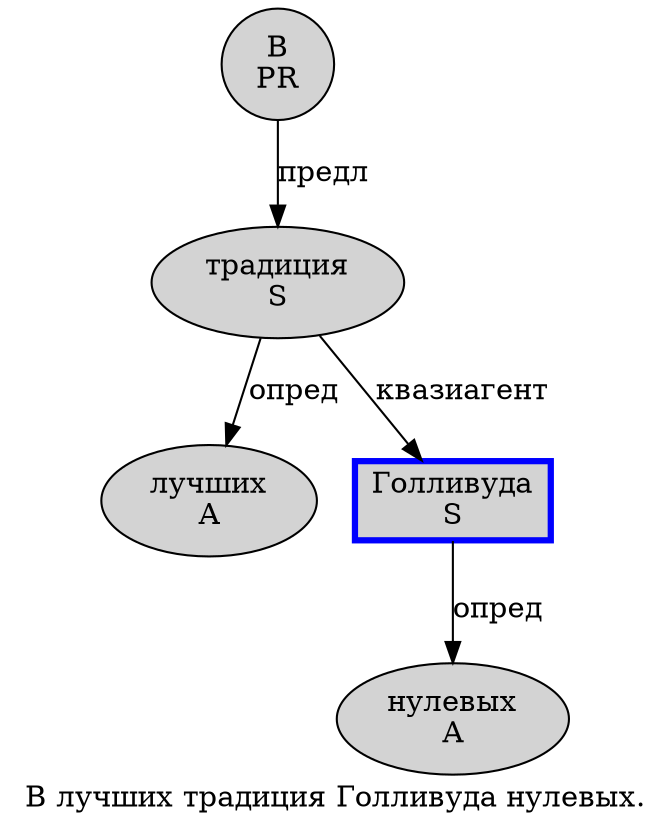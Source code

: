 digraph SENTENCE_3503 {
	graph [label="В лучших традиция Голливуда нулевых."]
	node [style=filled]
		0 [label="В
PR" color="" fillcolor=lightgray penwidth=1 shape=ellipse]
		1 [label="лучших
A" color="" fillcolor=lightgray penwidth=1 shape=ellipse]
		2 [label="традиция
S" color="" fillcolor=lightgray penwidth=1 shape=ellipse]
		3 [label="Голливуда
S" color=blue fillcolor=lightgray penwidth=3 shape=box]
		4 [label="нулевых
A" color="" fillcolor=lightgray penwidth=1 shape=ellipse]
			0 -> 2 [label="предл"]
			3 -> 4 [label="опред"]
			2 -> 1 [label="опред"]
			2 -> 3 [label="квазиагент"]
}